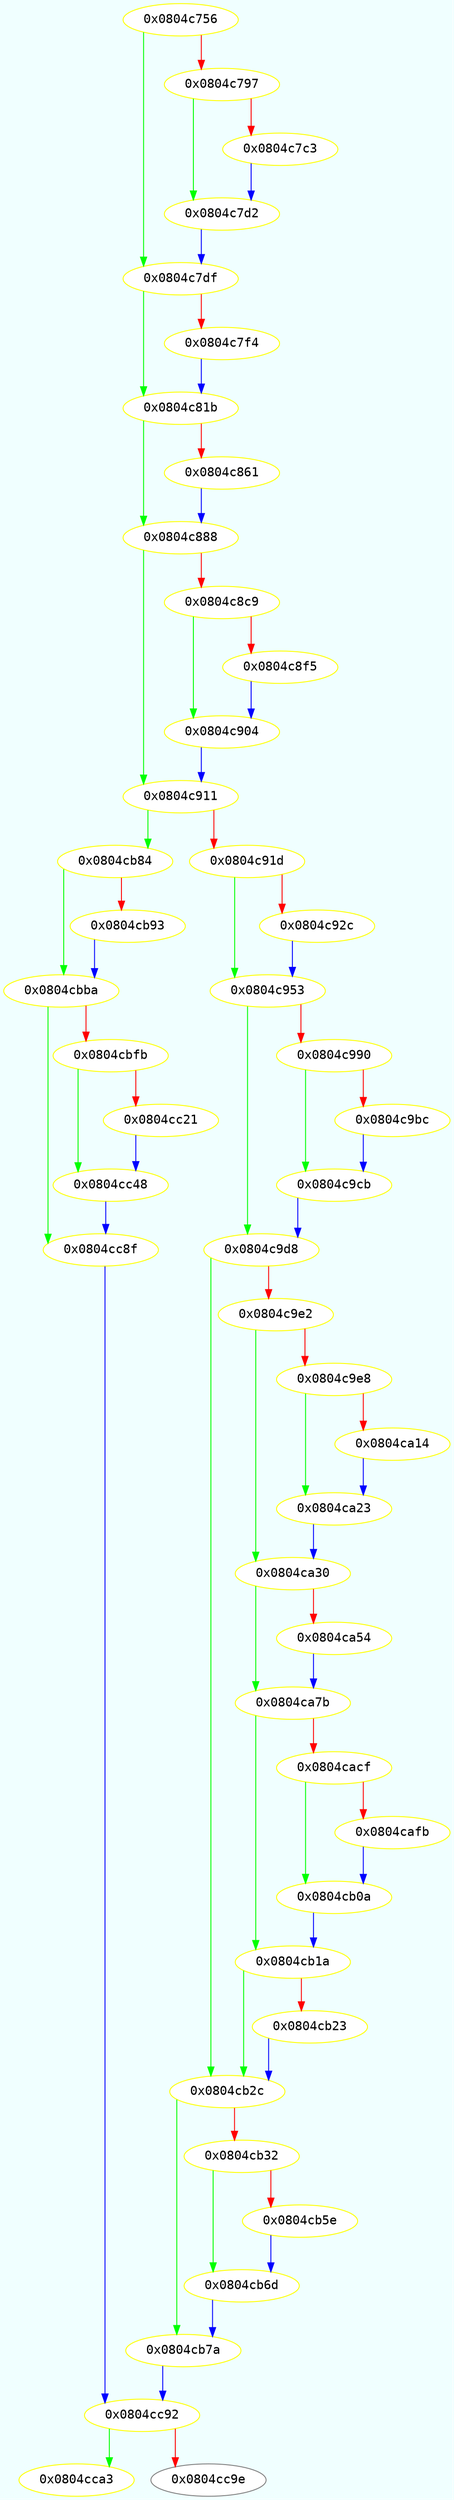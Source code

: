 digraph code {
	graph [bgcolor=azure fontsize=8 fontname="Courier" splines="ortho"];
	node [fillcolor=gray style=filled];
	edge [arrowhead="normal"];
	"0x0804c756" -> "0x0804c7df" [color="green"];
	"0x0804c756" -> "0x0804c797" [color="red"];
	"0x0804c756" [URL="sym.te_compile/0x0804c756", fillcolor="white",color="yellow", fontname="Courier",label="0x0804c756"]
	"0x0804c797" -> "0x0804c7d2" [color="green"];
	"0x0804c797" -> "0x0804c7c3" [color="red"];
	"0x0804c797" [URL="sym.te_compile/0x0804c797", fillcolor="white",color="yellow", fontname="Courier",label="0x0804c797"]
	"0x0804c7c3" -> "0x0804c7d2" [color="blue"];
	"0x0804c7c3" [URL="sym.te_compile/0x0804c7c3", fillcolor="white",color="yellow", fontname="Courier",label="0x0804c7c3"]
	"0x0804c7d2" -> "0x0804c7df" [color="blue"];
	"0x0804c7d2" [URL="sym.te_compile/0x0804c7d2", fillcolor="white",color="yellow", fontname="Courier",label="0x0804c7d2"]
	"0x0804c7df" -> "0x0804c81b" [color="green"];
	"0x0804c7df" -> "0x0804c7f4" [color="red"];
	"0x0804c7df" [URL="sym.te_compile/0x0804c7df", fillcolor="white",color="yellow", fontname="Courier",label="0x0804c7df"]
	"0x0804c7f4" -> "0x0804c81b" [color="blue"];
	"0x0804c7f4" [URL="sym.te_compile/0x0804c7f4", fillcolor="white",color="yellow", fontname="Courier",label="0x0804c7f4"]
	"0x0804c81b" -> "0x0804c888" [color="green"];
	"0x0804c81b" -> "0x0804c861" [color="red"];
	"0x0804c81b" [URL="sym.te_compile/0x0804c81b", fillcolor="white",color="yellow", fontname="Courier",label="0x0804c81b"]
	"0x0804c861" -> "0x0804c888" [color="blue"];
	"0x0804c861" [URL="sym.te_compile/0x0804c861", fillcolor="white",color="yellow", fontname="Courier",label="0x0804c861"]
	"0x0804c888" -> "0x0804c911" [color="green"];
	"0x0804c888" -> "0x0804c8c9" [color="red"];
	"0x0804c888" [URL="sym.te_compile/0x0804c888", fillcolor="white",color="yellow", fontname="Courier",label="0x0804c888"]
	"0x0804c8c9" -> "0x0804c904" [color="green"];
	"0x0804c8c9" -> "0x0804c8f5" [color="red"];
	"0x0804c8c9" [URL="sym.te_compile/0x0804c8c9", fillcolor="white",color="yellow", fontname="Courier",label="0x0804c8c9"]
	"0x0804c8f5" -> "0x0804c904" [color="blue"];
	"0x0804c8f5" [URL="sym.te_compile/0x0804c8f5", fillcolor="white",color="yellow", fontname="Courier",label="0x0804c8f5"]
	"0x0804c904" -> "0x0804c911" [color="blue"];
	"0x0804c904" [URL="sym.te_compile/0x0804c904", fillcolor="white",color="yellow", fontname="Courier",label="0x0804c904"]
	"0x0804c911" -> "0x0804cb84" [color="green"];
	"0x0804c911" -> "0x0804c91d" [color="red"];
	"0x0804c911" [URL="sym.te_compile/0x0804c911", fillcolor="white",color="yellow", fontname="Courier",label="0x0804c911"]
	"0x0804c91d" -> "0x0804c953" [color="green"];
	"0x0804c91d" -> "0x0804c92c" [color="red"];
	"0x0804c91d" [URL="sym.te_compile/0x0804c91d", fillcolor="white",color="yellow", fontname="Courier",label="0x0804c91d"]
	"0x0804c92c" -> "0x0804c953" [color="blue"];
	"0x0804c92c" [URL="sym.te_compile/0x0804c92c", fillcolor="white",color="yellow", fontname="Courier",label="0x0804c92c"]
	"0x0804c953" -> "0x0804c9d8" [color="green"];
	"0x0804c953" -> "0x0804c990" [color="red"];
	"0x0804c953" [URL="sym.te_compile/0x0804c953", fillcolor="white",color="yellow", fontname="Courier",label="0x0804c953"]
	"0x0804c990" -> "0x0804c9cb" [color="green"];
	"0x0804c990" -> "0x0804c9bc" [color="red"];
	"0x0804c990" [URL="sym.te_compile/0x0804c990", fillcolor="white",color="yellow", fontname="Courier",label="0x0804c990"]
	"0x0804c9bc" -> "0x0804c9cb" [color="blue"];
	"0x0804c9bc" [URL="sym.te_compile/0x0804c9bc", fillcolor="white",color="yellow", fontname="Courier",label="0x0804c9bc"]
	"0x0804c9cb" -> "0x0804c9d8" [color="blue"];
	"0x0804c9cb" [URL="sym.te_compile/0x0804c9cb", fillcolor="white",color="yellow", fontname="Courier",label="0x0804c9cb"]
	"0x0804c9d8" -> "0x0804cb2c" [color="green"];
	"0x0804c9d8" -> "0x0804c9e2" [color="red"];
	"0x0804c9d8" [URL="sym.te_compile/0x0804c9d8", fillcolor="white",color="yellow", fontname="Courier",label="0x0804c9d8"]
	"0x0804c9e2" -> "0x0804ca30" [color="green"];
	"0x0804c9e2" -> "0x0804c9e8" [color="red"];
	"0x0804c9e2" [URL="sym.te_compile/0x0804c9e2", fillcolor="white",color="yellow", fontname="Courier",label="0x0804c9e2"]
	"0x0804c9e8" -> "0x0804ca23" [color="green"];
	"0x0804c9e8" -> "0x0804ca14" [color="red"];
	"0x0804c9e8" [URL="sym.te_compile/0x0804c9e8", fillcolor="white",color="yellow", fontname="Courier",label="0x0804c9e8"]
	"0x0804ca14" -> "0x0804ca23" [color="blue"];
	"0x0804ca14" [URL="sym.te_compile/0x0804ca14", fillcolor="white",color="yellow", fontname="Courier",label="0x0804ca14"]
	"0x0804ca23" -> "0x0804ca30" [color="blue"];
	"0x0804ca23" [URL="sym.te_compile/0x0804ca23", fillcolor="white",color="yellow", fontname="Courier",label="0x0804ca23"]
	"0x0804ca30" -> "0x0804ca7b" [color="green"];
	"0x0804ca30" -> "0x0804ca54" [color="red"];
	"0x0804ca30" [URL="sym.te_compile/0x0804ca30", fillcolor="white",color="yellow", fontname="Courier",label="0x0804ca30"]
	"0x0804ca54" -> "0x0804ca7b" [color="blue"];
	"0x0804ca54" [URL="sym.te_compile/0x0804ca54", fillcolor="white",color="yellow", fontname="Courier",label="0x0804ca54"]
	"0x0804ca7b" -> "0x0804cb1a" [color="green"];
	"0x0804ca7b" -> "0x0804cacf" [color="red"];
	"0x0804ca7b" [URL="sym.te_compile/0x0804ca7b", fillcolor="white",color="yellow", fontname="Courier",label="0x0804ca7b"]
	"0x0804cacf" -> "0x0804cb0a" [color="green"];
	"0x0804cacf" -> "0x0804cafb" [color="red"];
	"0x0804cacf" [URL="sym.te_compile/0x0804cacf", fillcolor="white",color="yellow", fontname="Courier",label="0x0804cacf"]
	"0x0804cafb" -> "0x0804cb0a" [color="blue"];
	"0x0804cafb" [URL="sym.te_compile/0x0804cafb", fillcolor="white",color="yellow", fontname="Courier",label="0x0804cafb"]
	"0x0804cb0a" -> "0x0804cb1a" [color="blue"];
	"0x0804cb0a" [URL="sym.te_compile/0x0804cb0a", fillcolor="white",color="yellow", fontname="Courier",label="0x0804cb0a"]
	"0x0804cb1a" -> "0x0804cb2c" [color="green"];
	"0x0804cb1a" -> "0x0804cb23" [color="red"];
	"0x0804cb1a" [URL="sym.te_compile/0x0804cb1a", fillcolor="white",color="yellow", fontname="Courier",label="0x0804cb1a"]
	"0x0804cb23" -> "0x0804cb2c" [color="blue"];
	"0x0804cb23" [URL="sym.te_compile/0x0804cb23", fillcolor="white",color="yellow", fontname="Courier",label="0x0804cb23"]
	"0x0804cb2c" -> "0x0804cb7a" [color="green"];
	"0x0804cb2c" -> "0x0804cb32" [color="red"];
	"0x0804cb2c" [URL="sym.te_compile/0x0804cb2c", fillcolor="white",color="yellow", fontname="Courier",label="0x0804cb2c"]
	"0x0804cb32" -> "0x0804cb6d" [color="green"];
	"0x0804cb32" -> "0x0804cb5e" [color="red"];
	"0x0804cb32" [URL="sym.te_compile/0x0804cb32", fillcolor="white",color="yellow", fontname="Courier",label="0x0804cb32"]
	"0x0804cb5e" -> "0x0804cb6d" [color="blue"];
	"0x0804cb5e" [URL="sym.te_compile/0x0804cb5e", fillcolor="white",color="yellow", fontname="Courier",label="0x0804cb5e"]
	"0x0804cb6d" -> "0x0804cb7a" [color="blue"];
	"0x0804cb6d" [URL="sym.te_compile/0x0804cb6d", fillcolor="white",color="yellow", fontname="Courier",label="0x0804cb6d"]
	"0x0804cb7a" -> "0x0804cc92" [color="blue"];
	"0x0804cb7a" [URL="sym.te_compile/0x0804cb7a", fillcolor="white",color="yellow", fontname="Courier",label="0x0804cb7a"]
	"0x0804cb84" -> "0x0804cbba" [color="green"];
	"0x0804cb84" -> "0x0804cb93" [color="red"];
	"0x0804cb84" [URL="sym.te_compile/0x0804cb84", fillcolor="white",color="yellow", fontname="Courier",label="0x0804cb84"]
	"0x0804cb93" -> "0x0804cbba" [color="blue"];
	"0x0804cb93" [URL="sym.te_compile/0x0804cb93", fillcolor="white",color="yellow", fontname="Courier",label="0x0804cb93"]
	"0x0804cbba" -> "0x0804cc8f" [color="green"];
	"0x0804cbba" -> "0x0804cbfb" [color="red"];
	"0x0804cbba" [URL="sym.te_compile/0x0804cbba", fillcolor="white",color="yellow", fontname="Courier",label="0x0804cbba"]
	"0x0804cbfb" -> "0x0804cc48" [color="green"];
	"0x0804cbfb" -> "0x0804cc21" [color="red"];
	"0x0804cbfb" [URL="sym.te_compile/0x0804cbfb", fillcolor="white",color="yellow", fontname="Courier",label="0x0804cbfb"]
	"0x0804cc21" -> "0x0804cc48" [color="blue"];
	"0x0804cc21" [URL="sym.te_compile/0x0804cc21", fillcolor="white",color="yellow", fontname="Courier",label="0x0804cc21"]
	"0x0804cc48" -> "0x0804cc8f" [color="blue"];
	"0x0804cc48" [URL="sym.te_compile/0x0804cc48", fillcolor="white",color="yellow", fontname="Courier",label="0x0804cc48"]
	"0x0804cc8f" -> "0x0804cc92" [color="blue"];
	"0x0804cc8f" [URL="sym.te_compile/0x0804cc8f", fillcolor="white",color="yellow", fontname="Courier",label="0x0804cc8f"]
	"0x0804cc92" -> "0x0804cca3" [color="green"];
	"0x0804cc92" -> "0x0804cc9e" [color="red"];
	"0x0804cc92" [URL="sym.te_compile/0x0804cc92", fillcolor="white",color="yellow", fontname="Courier",label="0x0804cc92"]
	"0x0804cc9e" [URL="sym.te_compile/0x0804cc9e", fillcolor="white",color="#7f7f7f", fontname="Courier",label="0x0804cc9e"]
	"0x0804cca3" [URL="sym.te_compile/0x0804cca3", fillcolor="white",color="yellow", fontname="Courier",label="0x0804cca3"]
}
